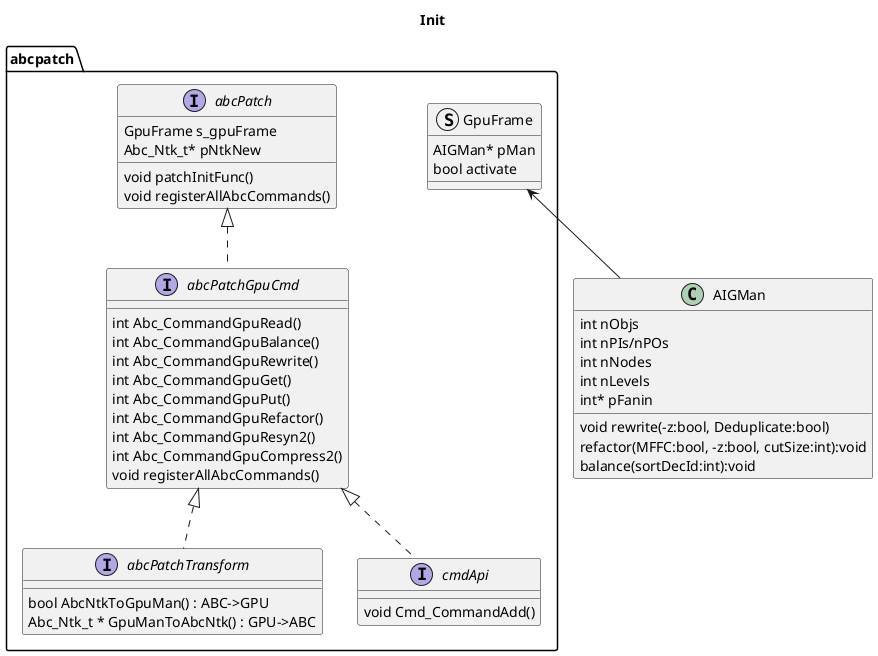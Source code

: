 @startuml Init
title Init

Class AIGMan{
    int nObjs
    int nPIs/nPOs
    int nNodes
    int nLevels
    int* pFanin
    void rewrite(-z:bool, Deduplicate:bool)
    refactor(MFFC:bool, -z:bool, cutSize:int):void
    balance(sortDecId:int):void
} 

namespace abcpatch{

    Struct GpuFrame{
        AIGMan* pMan
        bool activate
    }

    interface abcPatch{
        GpuFrame s_gpuFrame
        Abc_Ntk_t* pNtkNew
        void patchInitFunc()
        void registerAllAbcCommands()
    }

    interface abcPatchTransform{
        bool AbcNtkToGpuMan() : ABC->GPU
        Abc_Ntk_t * GpuManToAbcNtk() : GPU->ABC
    }

    interface cmdApi{
        void Cmd_CommandAdd()
    }

    interface abcPatchGpuCmd{
        int Abc_CommandGpuRead()
        int Abc_CommandGpuBalance()
        int Abc_CommandGpuRewrite()
        int Abc_CommandGpuGet()
        int Abc_CommandGpuPut()
        int Abc_CommandGpuRefactor()
        int Abc_CommandGpuResyn2()
        int Abc_CommandGpuCompress2()
        void registerAllAbcCommands()
    }
    abcPatch <|.. abcPatchGpuCmd
    abcPatchGpuCmd <|.. abcPatchTransform
    abcPatchGpuCmd <|.. cmdApi
}

GpuFrame <-- AIGMan

@enduml